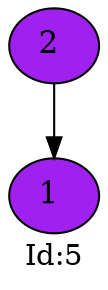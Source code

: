 digraph g{
label="Id:5";
rankdir=TB;
node [shape=oval,width=0.5,fontsize=15, fillcolor=purple,style=filled];
nodo723074861[label="2 "];
nodo723074861->nodo895328852
nodo895328852[label="1 "];
}
